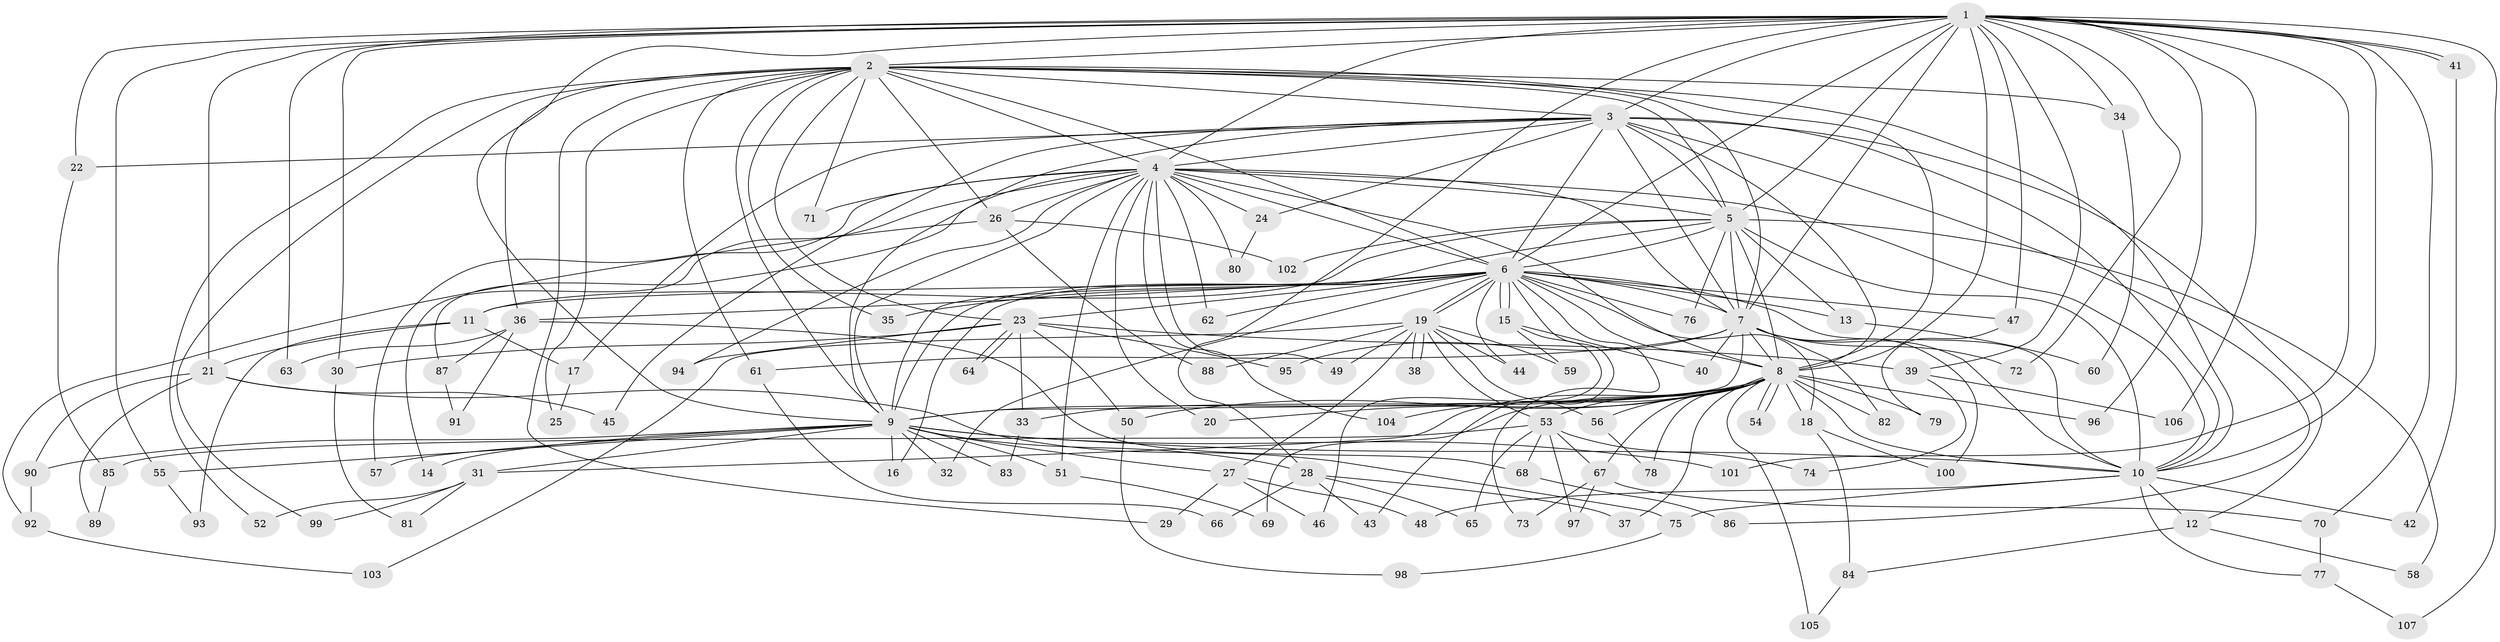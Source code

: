 // Generated by graph-tools (version 1.1) at 2025/01/03/09/25 03:01:36]
// undirected, 107 vertices, 239 edges
graph export_dot {
graph [start="1"]
  node [color=gray90,style=filled];
  1;
  2;
  3;
  4;
  5;
  6;
  7;
  8;
  9;
  10;
  11;
  12;
  13;
  14;
  15;
  16;
  17;
  18;
  19;
  20;
  21;
  22;
  23;
  24;
  25;
  26;
  27;
  28;
  29;
  30;
  31;
  32;
  33;
  34;
  35;
  36;
  37;
  38;
  39;
  40;
  41;
  42;
  43;
  44;
  45;
  46;
  47;
  48;
  49;
  50;
  51;
  52;
  53;
  54;
  55;
  56;
  57;
  58;
  59;
  60;
  61;
  62;
  63;
  64;
  65;
  66;
  67;
  68;
  69;
  70;
  71;
  72;
  73;
  74;
  75;
  76;
  77;
  78;
  79;
  80;
  81;
  82;
  83;
  84;
  85;
  86;
  87;
  88;
  89;
  90;
  91;
  92;
  93;
  94;
  95;
  96;
  97;
  98;
  99;
  100;
  101;
  102;
  103;
  104;
  105;
  106;
  107;
  1 -- 2;
  1 -- 3;
  1 -- 4;
  1 -- 5;
  1 -- 6;
  1 -- 7;
  1 -- 8;
  1 -- 9;
  1 -- 10;
  1 -- 21;
  1 -- 22;
  1 -- 28;
  1 -- 30;
  1 -- 34;
  1 -- 39;
  1 -- 41;
  1 -- 41;
  1 -- 47;
  1 -- 55;
  1 -- 63;
  1 -- 70;
  1 -- 72;
  1 -- 96;
  1 -- 101;
  1 -- 106;
  1 -- 107;
  2 -- 3;
  2 -- 4;
  2 -- 5;
  2 -- 6;
  2 -- 7;
  2 -- 8;
  2 -- 9;
  2 -- 10;
  2 -- 23;
  2 -- 25;
  2 -- 26;
  2 -- 29;
  2 -- 34;
  2 -- 35;
  2 -- 36;
  2 -- 52;
  2 -- 61;
  2 -- 71;
  2 -- 99;
  3 -- 4;
  3 -- 5;
  3 -- 6;
  3 -- 7;
  3 -- 8;
  3 -- 9;
  3 -- 10;
  3 -- 12;
  3 -- 17;
  3 -- 22;
  3 -- 24;
  3 -- 45;
  3 -- 86;
  4 -- 5;
  4 -- 6;
  4 -- 7;
  4 -- 8;
  4 -- 9;
  4 -- 10;
  4 -- 14;
  4 -- 20;
  4 -- 24;
  4 -- 26;
  4 -- 49;
  4 -- 51;
  4 -- 57;
  4 -- 62;
  4 -- 71;
  4 -- 80;
  4 -- 87;
  4 -- 94;
  4 -- 104;
  5 -- 6;
  5 -- 7;
  5 -- 8;
  5 -- 9;
  5 -- 10;
  5 -- 11;
  5 -- 13;
  5 -- 58;
  5 -- 76;
  5 -- 102;
  6 -- 7;
  6 -- 8;
  6 -- 9;
  6 -- 10;
  6 -- 11;
  6 -- 13;
  6 -- 15;
  6 -- 15;
  6 -- 16;
  6 -- 18;
  6 -- 19;
  6 -- 19;
  6 -- 23;
  6 -- 32;
  6 -- 35;
  6 -- 36;
  6 -- 43;
  6 -- 44;
  6 -- 47;
  6 -- 62;
  6 -- 73;
  6 -- 76;
  7 -- 8;
  7 -- 9;
  7 -- 10;
  7 -- 40;
  7 -- 61;
  7 -- 72;
  7 -- 82;
  7 -- 95;
  7 -- 100;
  8 -- 9;
  8 -- 10;
  8 -- 18;
  8 -- 20;
  8 -- 31;
  8 -- 33;
  8 -- 37;
  8 -- 50;
  8 -- 53;
  8 -- 54;
  8 -- 54;
  8 -- 56;
  8 -- 67;
  8 -- 69;
  8 -- 78;
  8 -- 79;
  8 -- 82;
  8 -- 96;
  8 -- 104;
  8 -- 105;
  9 -- 10;
  9 -- 14;
  9 -- 16;
  9 -- 27;
  9 -- 28;
  9 -- 31;
  9 -- 32;
  9 -- 51;
  9 -- 55;
  9 -- 57;
  9 -- 83;
  9 -- 90;
  9 -- 101;
  10 -- 12;
  10 -- 42;
  10 -- 48;
  10 -- 75;
  10 -- 77;
  11 -- 17;
  11 -- 21;
  11 -- 93;
  12 -- 58;
  12 -- 84;
  13 -- 60;
  15 -- 40;
  15 -- 46;
  15 -- 59;
  17 -- 25;
  18 -- 84;
  18 -- 100;
  19 -- 27;
  19 -- 38;
  19 -- 38;
  19 -- 44;
  19 -- 49;
  19 -- 53;
  19 -- 56;
  19 -- 59;
  19 -- 88;
  19 -- 103;
  21 -- 45;
  21 -- 75;
  21 -- 89;
  21 -- 90;
  22 -- 85;
  23 -- 30;
  23 -- 33;
  23 -- 39;
  23 -- 50;
  23 -- 64;
  23 -- 64;
  23 -- 94;
  23 -- 95;
  24 -- 80;
  26 -- 88;
  26 -- 92;
  26 -- 102;
  27 -- 29;
  27 -- 46;
  27 -- 48;
  28 -- 37;
  28 -- 43;
  28 -- 65;
  28 -- 66;
  30 -- 81;
  31 -- 52;
  31 -- 81;
  31 -- 99;
  33 -- 83;
  34 -- 60;
  36 -- 63;
  36 -- 68;
  36 -- 87;
  36 -- 91;
  39 -- 74;
  39 -- 106;
  41 -- 42;
  47 -- 79;
  50 -- 98;
  51 -- 69;
  53 -- 65;
  53 -- 67;
  53 -- 68;
  53 -- 74;
  53 -- 85;
  53 -- 97;
  55 -- 93;
  56 -- 78;
  61 -- 66;
  67 -- 70;
  67 -- 73;
  67 -- 97;
  68 -- 86;
  70 -- 77;
  75 -- 98;
  77 -- 107;
  84 -- 105;
  85 -- 89;
  87 -- 91;
  90 -- 92;
  92 -- 103;
}
